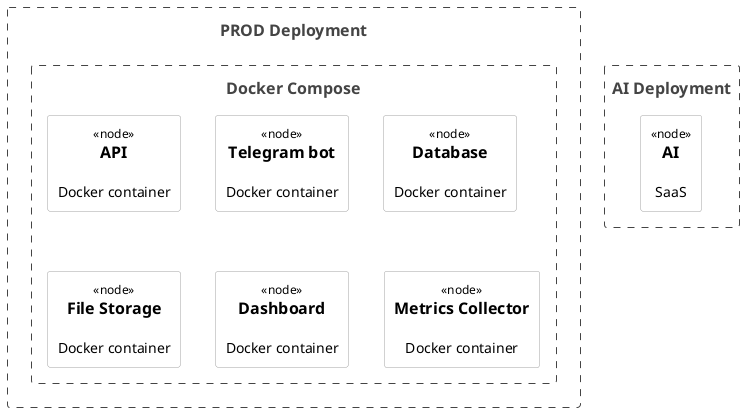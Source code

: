 @startuml
!include <C4/C4_Deployment>
Boundary(PROD_Deployment,"PROD Deployment",$descr=""){
    Boundary(Docker_Compose,"Docker Compose",$descr=""){
        Node(API,"API",$descr="Docker container")
        Node(Telegram_bot,"Telegram bot",$descr="Docker container")
        Node(Database,"Database",$descr="Docker container")
        Node(File_Storage,"File Storage",$descr="Docker container")
        Node(Dashboard,"Dashboard",$descr="Docker container")
        Node(Metrics_Collector,"Metrics Collector",$descr="Docker container")
    }
}

Boundary(AI_Deployment,"AI Deployment",$descr=""){
    Node(AI,"AI",$descr="SaaS")
}
@enduml

